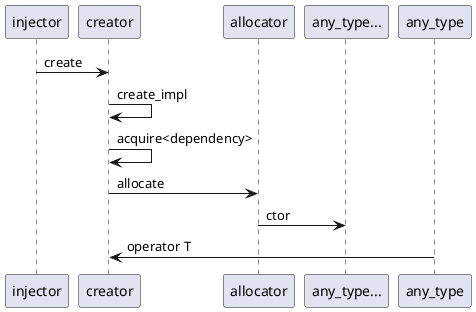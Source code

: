 @startuml
injector -> creator : create
creator -> creator : create_impl
creator -> creator : acquire<dependency>
creator -> allocator : allocate
allocator -> any_type... : ctor
any_type -> creator : operator T
@enduml

